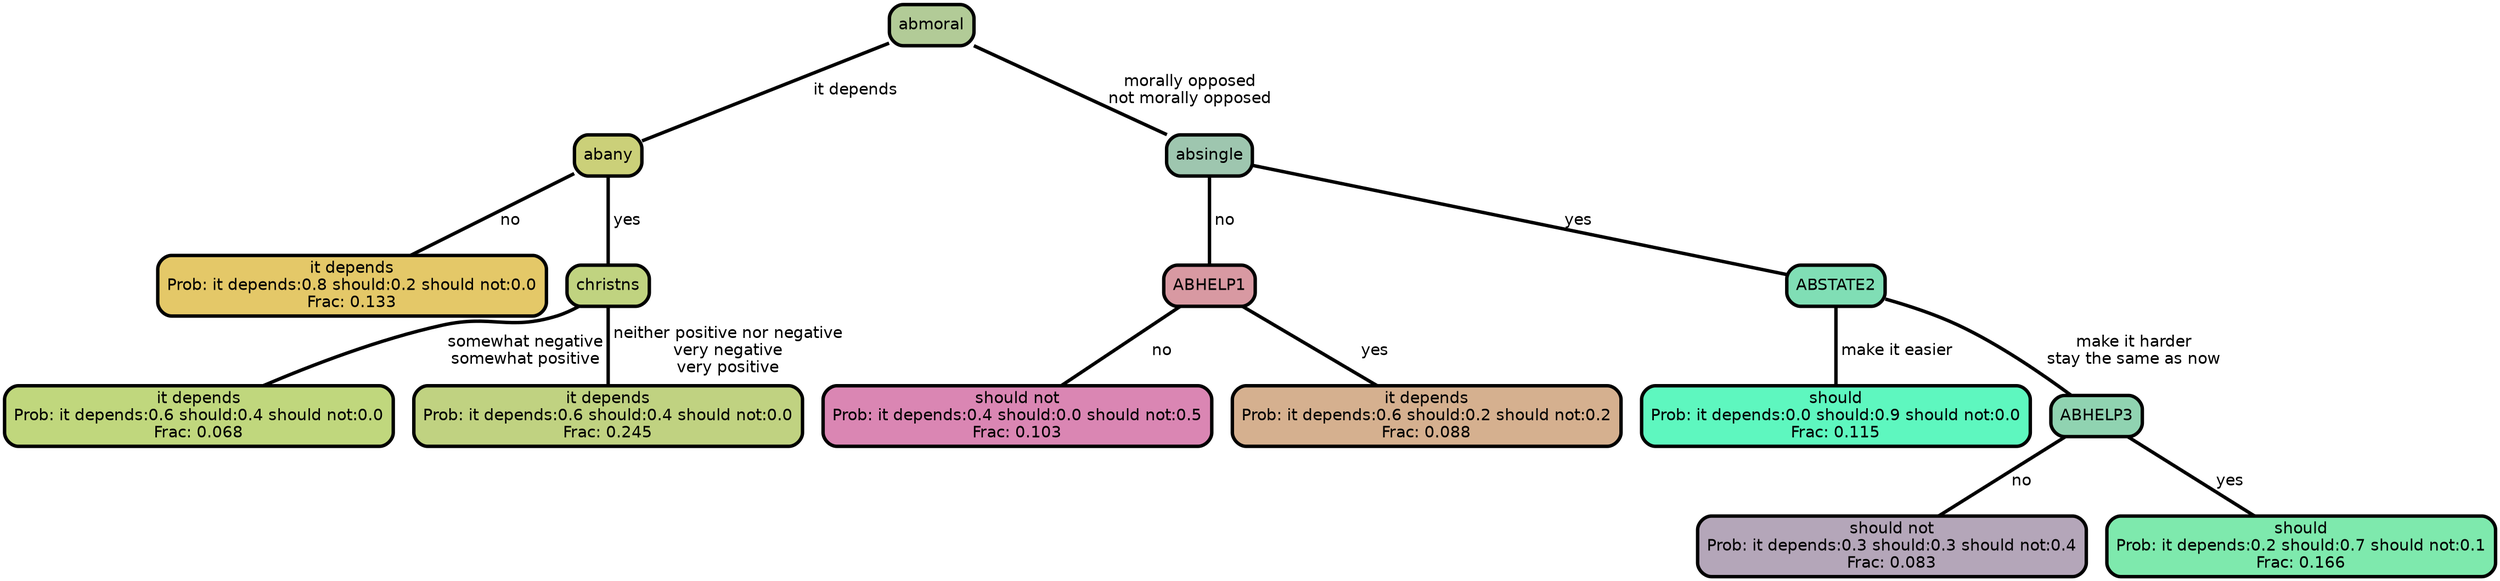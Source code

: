 graph Tree {
node [shape=box, style="filled, rounded",color="black",penwidth="3",fontcolor="black",                 fontname=helvetica] ;
graph [ranksep="0 equally", splines=straight,                 bgcolor=transparent, dpi=200] ;
edge [fontname=helvetica, color=black] ;
0 [label="it depends
Prob: it depends:0.8 should:0.2 should not:0.0
Frac: 0.133", fillcolor="#e4c868"] ;
1 [label="abany", fillcolor="#cbd079"] ;
2 [label="it depends
Prob: it depends:0.6 should:0.4 should not:0.0
Frac: 0.068", fillcolor="#c0d77d"] ;
3 [label="christns", fillcolor="#c0d380"] ;
4 [label="it depends
Prob: it depends:0.6 should:0.4 should not:0.0
Frac: 0.245", fillcolor="#c0d281"] ;
5 [label="abmoral", fillcolor="#b2cb97"] ;
6 [label="should not
Prob: it depends:0.4 should:0.0 should not:0.5
Frac: 0.103", fillcolor="#da86b3"] ;
7 [label="ABHELP1", fillcolor="#d899a2"] ;
8 [label="it depends
Prob: it depends:0.6 should:0.2 should not:0.2
Frac: 0.088", fillcolor="#d5b08f"] ;
9 [label="absingle", fillcolor="#9ec6af"] ;
10 [label="should
Prob: it depends:0.0 should:0.9 should not:0.0
Frac: 0.115", fillcolor="#5ef7bf"] ;
11 [label="ABSTATE2", fillcolor="#80deb5"] ;
12 [label="should not
Prob: it depends:0.3 should:0.3 should not:0.4
Frac: 0.083", fillcolor="#b4a6b9"] ;
13 [label="ABHELP3", fillcolor="#90d3b1"] ;
14 [label="should
Prob: it depends:0.2 should:0.7 should not:0.1
Frac: 0.166", fillcolor="#7ee9ad"] ;
1 -- 0 [label=" no",penwidth=3] ;
1 -- 3 [label=" yes",penwidth=3] ;
3 -- 2 [label=" somewhat negative\n somewhat positive",penwidth=3] ;
3 -- 4 [label=" neither positive nor negative\n very negative\n very positive",penwidth=3] ;
5 -- 1 [label=" it depends",penwidth=3] ;
5 -- 9 [label=" morally opposed\n not morally opposed",penwidth=3] ;
7 -- 6 [label=" no",penwidth=3] ;
7 -- 8 [label=" yes",penwidth=3] ;
9 -- 7 [label=" no",penwidth=3] ;
9 -- 11 [label=" yes",penwidth=3] ;
11 -- 10 [label=" make it easier",penwidth=3] ;
11 -- 13 [label=" make it harder\n stay the same as now",penwidth=3] ;
13 -- 12 [label=" no",penwidth=3] ;
13 -- 14 [label=" yes",penwidth=3] ;
{rank = same;}}